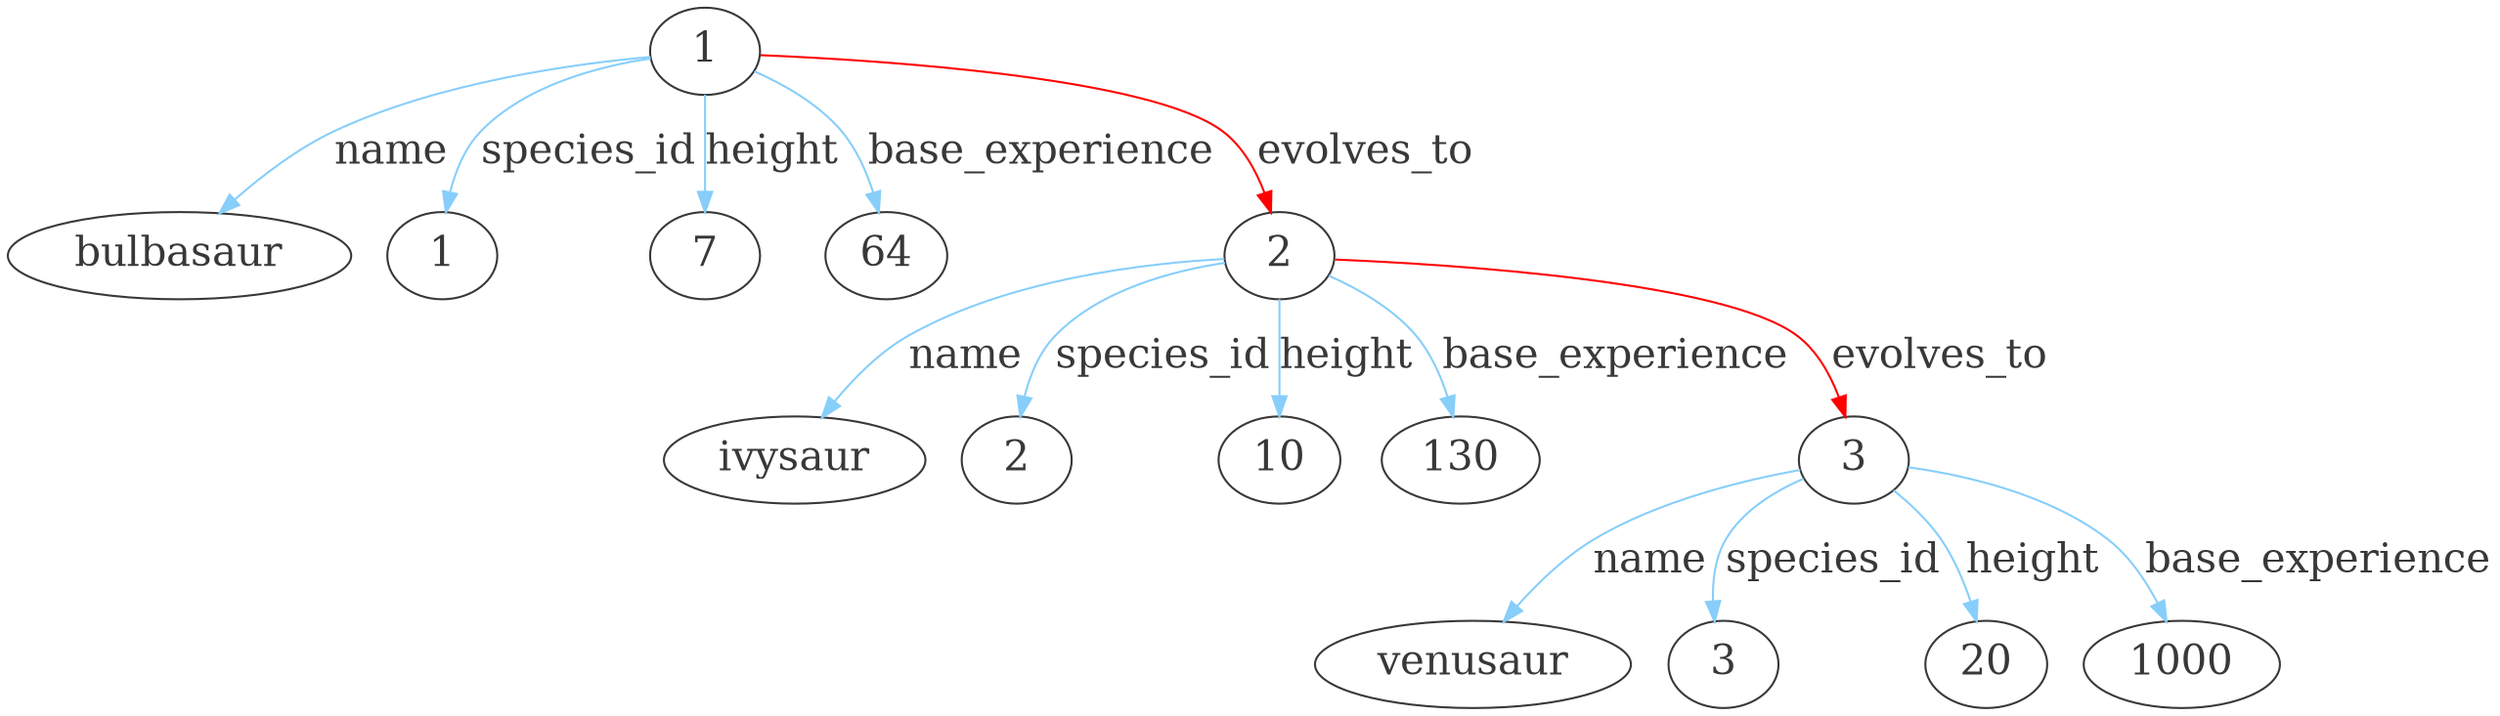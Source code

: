 digraph {
  graph [
   rankdir=TB
  ];
  node [
    style = "", fontsize = "20", fontcolor="grey22", color = "grey22", penwidth="1.0"
  ]
  edge [
    color="lightskyblue", fontcolor="grey22", penwidth="1.0", fontsize="20"
  ]

  bulbasaur1 [label="1"]
  "bulbasaur1" -> "bulbasaur"[label="name"]
  "bulbasaur1" -> "1"[label="species_id"]
  "bulbasaur1" -> "7"[label="height"]
  "bulbasaur1" -> "64"[label="base_experience"]
  "bulbasaur1" -> "ivysaur1"[label="evolves_to", color="red"]

  ivysaur1 [label="2"]
  "ivysaur1" -> "ivysaur"[label="name"]
  "ivysaur1" -> "2"[label="species_id"]
  "ivysaur1" -> "10"[label="height"]
  "ivysaur1" -> "130"[label="base_experience"]
  "ivysaur1" -> "venusaur1"[label="evolves_to", color="red"]

  venusaur1 [label="3"]
  "venusaur1" -> "venusaur"[label="name"]
  "venusaur1" -> "3"[label="species_id"]
  "venusaur1" -> "20"[label="height"]
  "venusaur1" -> "1000"[label="base_experience"]
}

/* sudo apt-get install graphviz */
/* dot -Tpng evolution2.dot > evolution2.png && f evolution2.png */
